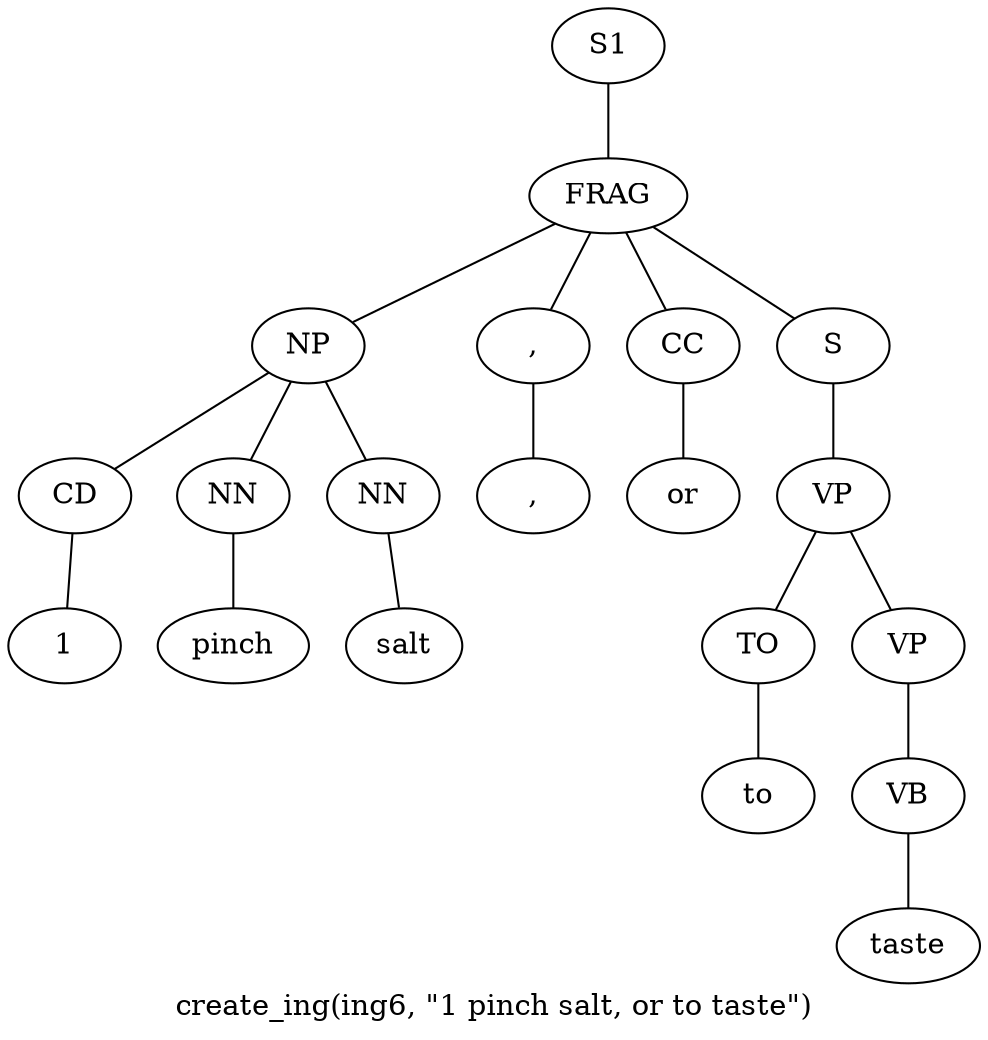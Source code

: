 graph SyntaxGraph {
	label = "create_ing(ing6, \"1 pinch salt, or to taste\")";
	Node0 [label="S1"];
	Node1 [label="FRAG"];
	Node2 [label="NP"];
	Node3 [label="CD"];
	Node4 [label="1"];
	Node5 [label="NN"];
	Node6 [label="pinch"];
	Node7 [label="NN"];
	Node8 [label="salt"];
	Node9 [label=","];
	Node10 [label=","];
	Node11 [label="CC"];
	Node12 [label="or"];
	Node13 [label="S"];
	Node14 [label="VP"];
	Node15 [label="TO"];
	Node16 [label="to"];
	Node17 [label="VP"];
	Node18 [label="VB"];
	Node19 [label="taste"];

	Node0 -- Node1;
	Node1 -- Node2;
	Node1 -- Node9;
	Node1 -- Node11;
	Node1 -- Node13;
	Node2 -- Node3;
	Node2 -- Node5;
	Node2 -- Node7;
	Node3 -- Node4;
	Node5 -- Node6;
	Node7 -- Node8;
	Node9 -- Node10;
	Node11 -- Node12;
	Node13 -- Node14;
	Node14 -- Node15;
	Node14 -- Node17;
	Node15 -- Node16;
	Node17 -- Node18;
	Node18 -- Node19;
}